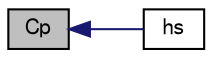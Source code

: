 digraph "Cp"
{
  bgcolor="transparent";
  edge [fontname="FreeSans",fontsize="10",labelfontname="FreeSans",labelfontsize="10"];
  node [fontname="FreeSans",fontsize="10",shape=record];
  rankdir="LR";
  Node1055 [label="Cp",height=0.2,width=0.4,color="black", fillcolor="grey75", style="filled", fontcolor="black"];
  Node1055 -> Node1056 [dir="back",color="midnightblue",fontsize="10",style="solid",fontname="FreeSans"];
  Node1056 [label="hs",height=0.2,width=0.4,color="black",URL="$a29182.html#a473cd0787926bd533bdf1988f36690cc",tooltip="Return sensible enthalpy as a function of temperature. "];
}

